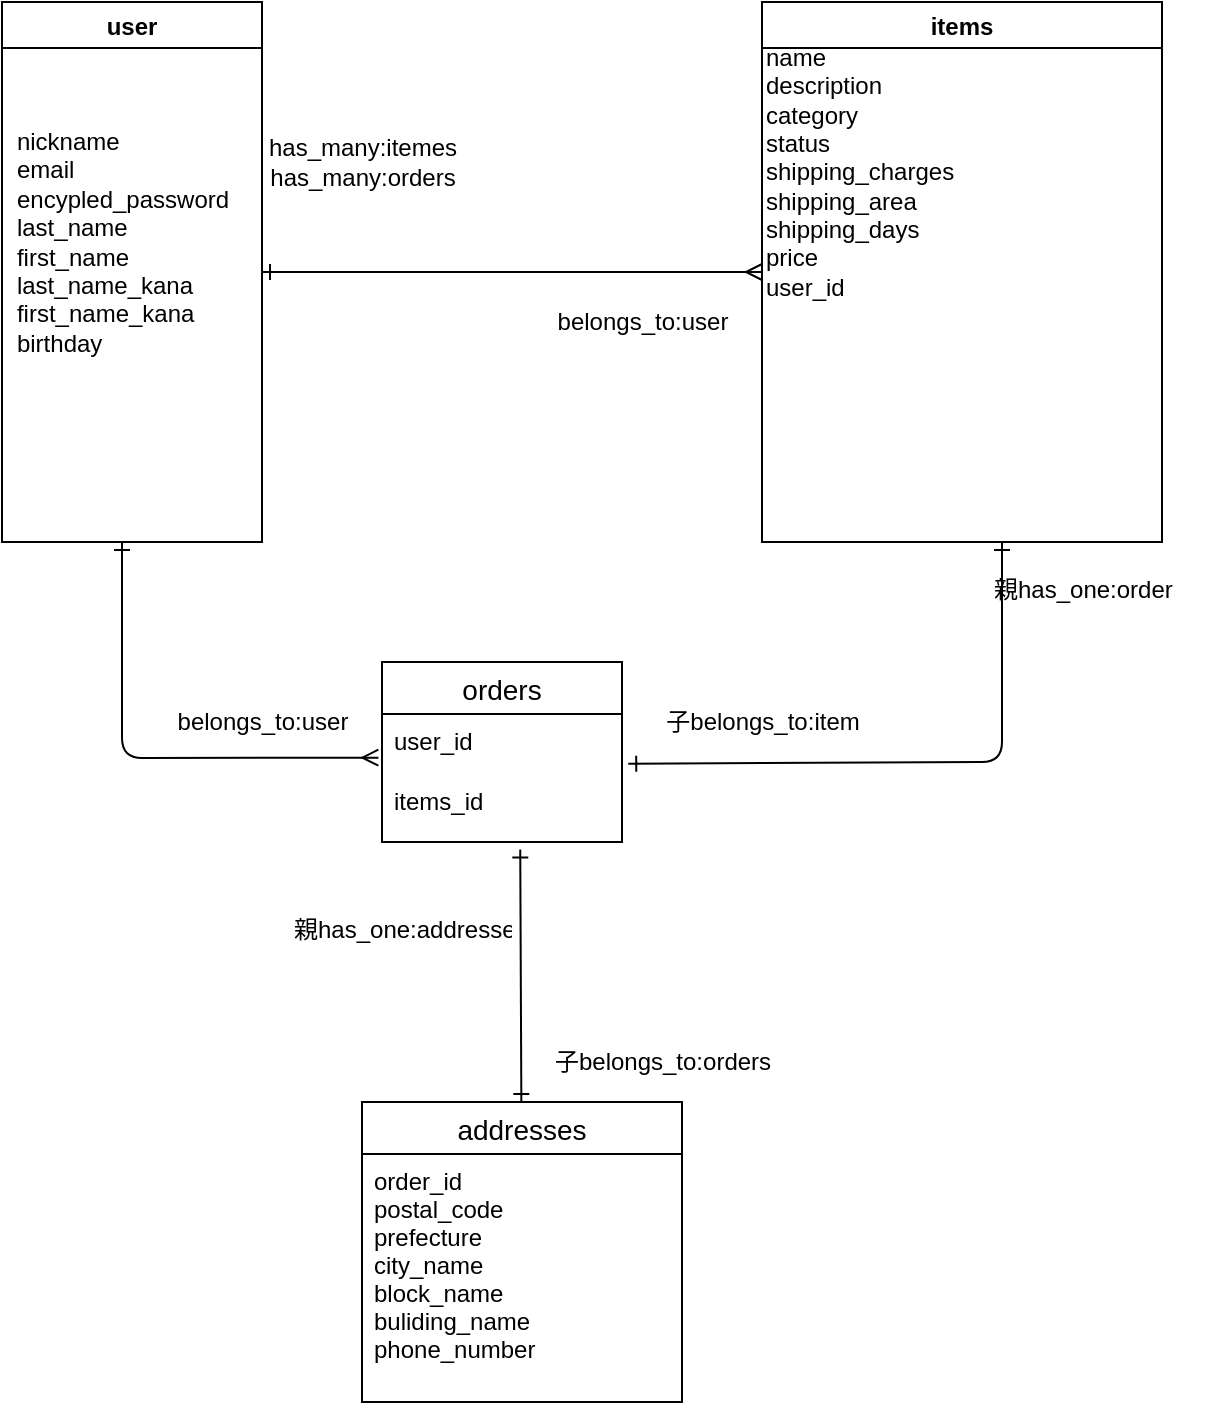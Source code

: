 <mxfile>
    <diagram id="1JlXUcEA9N3EgkqYeCAI" name="ページ1">
        <mxGraphModel dx="763" dy="587" grid="1" gridSize="10" guides="1" tooltips="1" connect="1" arrows="1" fold="1" page="1" pageScale="1" pageWidth="827" pageHeight="1169" math="0" shadow="0">
            <root>
                <mxCell id="0"/>
                <mxCell id="1" parent="0"/>
                <mxCell id="32" style="edgeStyle=none;html=1;exitX=1;exitY=0.5;exitDx=0;exitDy=0;entryX=0;entryY=0.5;entryDx=0;entryDy=0;endArrow=ERmany;endFill=0;startArrow=ERone;startFill=0;" edge="1" parent="1" source="11" target="13">
                    <mxGeometry relative="1" as="geometry"/>
                </mxCell>
                <mxCell id="37" style="edgeStyle=none;html=1;entryX=-0.015;entryY=0.728;entryDx=0;entryDy=0;entryPerimeter=0;startArrow=ERone;startFill=0;endArrow=ERmany;endFill=0;" edge="1" parent="1" target="35">
                    <mxGeometry relative="1" as="geometry">
                        <mxPoint x="80" y="610" as="sourcePoint"/>
                        <Array as="points">
                            <mxPoint x="80" y="718"/>
                        </Array>
                    </mxGeometry>
                </mxCell>
                <mxCell id="11" value="user" style="swimlane;" parent="1" vertex="1">
                    <mxGeometry x="20" y="340" width="130" height="270" as="geometry"/>
                </mxCell>
                <mxCell id="12" value="&lt;div style=&quot;text-align: left&quot;&gt;&lt;span&gt;nickname&lt;/span&gt;&lt;/div&gt;&lt;div style=&quot;text-align: left&quot;&gt;&lt;span&gt;email&lt;/span&gt;&lt;/div&gt;&lt;div style=&quot;text-align: left&quot;&gt;&lt;span&gt;encypled_password&lt;/span&gt;&lt;/div&gt;&lt;div style=&quot;text-align: left&quot;&gt;&lt;span&gt;last_name&lt;/span&gt;&lt;/div&gt;&lt;div style=&quot;text-align: left&quot;&gt;&lt;span&gt;first_name&lt;/span&gt;&lt;/div&gt;&lt;div style=&quot;text-align: left&quot;&gt;&lt;span&gt;last_name_kana&lt;/span&gt;&lt;/div&gt;&lt;div style=&quot;text-align: left&quot;&gt;&lt;span&gt;first_name_kana&lt;/span&gt;&lt;/div&gt;&lt;div style=&quot;text-align: left&quot;&gt;&lt;span&gt;birthday&lt;/span&gt;&lt;/div&gt;" style="text;html=1;align=center;verticalAlign=middle;resizable=0;points=[];autosize=1;strokeColor=none;fillColor=none;" parent="11" vertex="1">
                    <mxGeometry y="60" width="120" height="120" as="geometry"/>
                </mxCell>
                <mxCell id="13" value="items" style="swimlane;" parent="1" vertex="1">
                    <mxGeometry x="400" y="340" width="200" height="270" as="geometry"/>
                </mxCell>
                <mxCell id="14" value="name&lt;br&gt;description&lt;br&gt;category&lt;br&gt;status&lt;br&gt;shipping_charges&lt;br&gt;shipping_area&lt;br&gt;shipping_days&lt;br&gt;price&lt;br&gt;user_id" style="text;html=1;align=left;verticalAlign=middle;resizable=0;points=[];autosize=1;strokeColor=none;fillColor=none;" parent="13" vertex="1">
                    <mxGeometry y="20" width="110" height="130" as="geometry"/>
                </mxCell>
                <mxCell id="33" value="orders" style="swimlane;fontStyle=0;childLayout=stackLayout;horizontal=1;startSize=26;horizontalStack=0;resizeParent=1;resizeParentMax=0;resizeLast=0;collapsible=1;marginBottom=0;align=center;fontSize=14;" vertex="1" parent="1">
                    <mxGeometry x="210" y="670" width="120" height="90" as="geometry"/>
                </mxCell>
                <mxCell id="35" value="user_id" style="text;strokeColor=none;fillColor=none;spacingLeft=4;spacingRight=4;overflow=hidden;rotatable=0;points=[[0,0.5],[1,0.5]];portConstraint=eastwest;fontSize=12;" vertex="1" parent="33">
                    <mxGeometry y="26" width="120" height="30" as="geometry"/>
                </mxCell>
                <mxCell id="36" value="items_id" style="text;strokeColor=none;fillColor=none;spacingLeft=4;spacingRight=4;overflow=hidden;rotatable=0;points=[[0,0.5],[1,0.5]];portConstraint=eastwest;fontSize=12;" vertex="1" parent="33">
                    <mxGeometry y="56" width="120" height="34" as="geometry"/>
                </mxCell>
                <mxCell id="39" style="edgeStyle=none;html=1;startArrow=ERone;startFill=0;endArrow=ERone;endFill=0;exitX=1.026;exitY=0.829;exitDx=0;exitDy=0;exitPerimeter=0;" edge="1" parent="1" source="35">
                    <mxGeometry relative="1" as="geometry">
                        <mxPoint x="520" y="610" as="targetPoint"/>
                        <mxPoint x="410" y="720" as="sourcePoint"/>
                        <Array as="points">
                            <mxPoint x="520" y="720"/>
                        </Array>
                    </mxGeometry>
                </mxCell>
                <mxCell id="41" value="親has_one:order&#10;" style="text;strokeColor=none;fillColor=none;spacingLeft=4;spacingRight=4;overflow=hidden;rotatable=0;points=[[0,0.5],[1,0.5]];portConstraint=eastwest;fontSize=12;" vertex="1" parent="1">
                    <mxGeometry x="510" y="620" width="120" height="30" as="geometry"/>
                </mxCell>
                <mxCell id="42" value="子belongs_to:item&lt;br&gt;" style="text;html=1;align=center;verticalAlign=middle;resizable=0;points=[];autosize=1;strokeColor=none;fillColor=none;" vertex="1" parent="1">
                    <mxGeometry x="345" y="690" width="110" height="20" as="geometry"/>
                </mxCell>
                <mxCell id="44" value="has_many:itemes&lt;br&gt;has_many:orders&lt;br&gt;" style="text;html=1;align=center;verticalAlign=middle;resizable=0;points=[];autosize=1;strokeColor=none;fillColor=none;" vertex="1" parent="1">
                    <mxGeometry x="145" y="405" width="110" height="30" as="geometry"/>
                </mxCell>
                <mxCell id="45" value="belongs_to:user&lt;br&gt;" style="text;html=1;align=center;verticalAlign=middle;resizable=0;points=[];autosize=1;strokeColor=none;fillColor=none;" vertex="1" parent="1">
                    <mxGeometry x="100" y="690" width="100" height="20" as="geometry"/>
                </mxCell>
                <mxCell id="46" value="belongs_to:user&lt;br&gt;" style="text;html=1;align=center;verticalAlign=middle;resizable=0;points=[];autosize=1;strokeColor=none;fillColor=none;" vertex="1" parent="1">
                    <mxGeometry x="290" y="490" width="100" height="20" as="geometry"/>
                </mxCell>
                <mxCell id="58" style="edgeStyle=none;html=1;entryX=0.576;entryY=1.111;entryDx=0;entryDy=0;entryPerimeter=0;startArrow=ERone;startFill=0;endArrow=ERone;endFill=0;" edge="1" parent="1" source="54" target="36">
                    <mxGeometry relative="1" as="geometry"/>
                </mxCell>
                <mxCell id="54" value="addresses" style="swimlane;fontStyle=0;childLayout=stackLayout;horizontal=1;startSize=26;horizontalStack=0;resizeParent=1;resizeParentMax=0;resizeLast=0;collapsible=1;marginBottom=0;align=center;fontSize=14;" vertex="1" parent="1">
                    <mxGeometry x="200" y="890" width="160" height="150" as="geometry"/>
                </mxCell>
                <mxCell id="56" value="order_id&#10;postal_code&#10;prefecture&#10;city_name&#10;block_name&#10;buliding_name&#10;phone_number" style="text;strokeColor=none;fillColor=none;spacingLeft=4;spacingRight=4;overflow=hidden;rotatable=0;points=[[0,0.5],[1,0.5]];portConstraint=eastwest;fontSize=12;" vertex="1" parent="54">
                    <mxGeometry y="26" width="160" height="124" as="geometry"/>
                </mxCell>
                <mxCell id="60" value="子belongs_to:orders&lt;br&gt;" style="text;html=1;align=center;verticalAlign=middle;resizable=0;points=[];autosize=1;strokeColor=none;fillColor=none;" vertex="1" parent="1">
                    <mxGeometry x="290" y="860" width="120" height="20" as="geometry"/>
                </mxCell>
                <mxCell id="61" value="親has_one:addresses&#10;" style="text;strokeColor=none;fillColor=none;spacingLeft=4;spacingRight=4;overflow=hidden;rotatable=0;points=[[0,0.5],[1,0.5]];portConstraint=eastwest;fontSize=12;" vertex="1" parent="1">
                    <mxGeometry x="160" y="790" width="120" height="30" as="geometry"/>
                </mxCell>
            </root>
        </mxGraphModel>
    </diagram>
</mxfile>